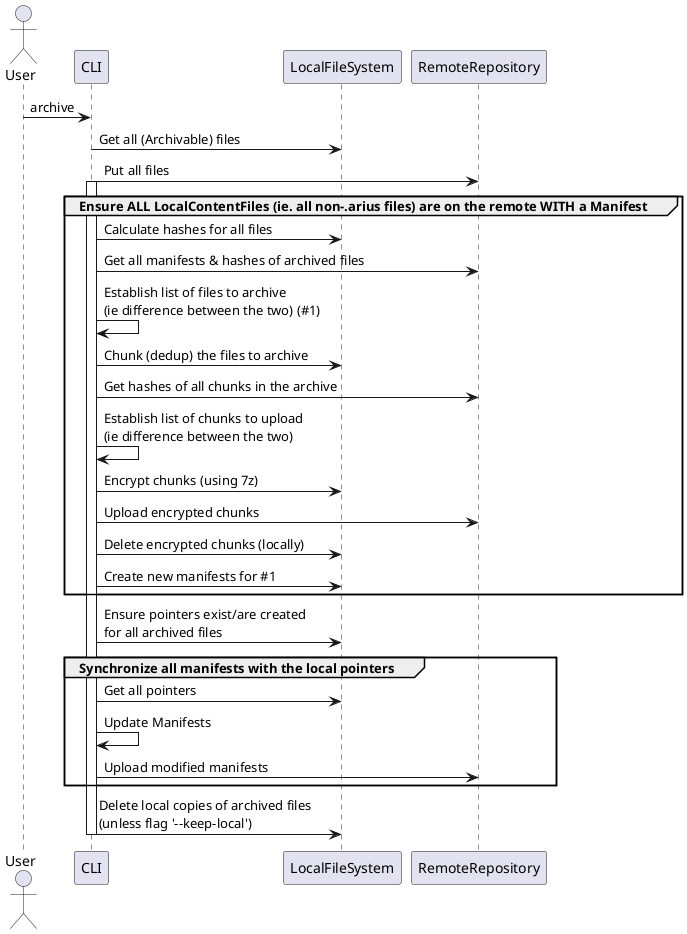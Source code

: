 @startuml archive_flow

' skinparam maxMessageSize 150

Actor User
User -> CLI: archive
' CLI -> CLI: parse arguments
CLI -> LocalFileSystem: Get all (Archivable) files
CLI -> RemoteRepository: Put all files

activate CLI

group Ensure ALL LocalContentFiles (ie. all non-.arius files) are on the remote WITH a Manifest
    CLI -> LocalFileSystem: Calculate hashes for all files
    CLI -> RemoteRepository: Get all manifests & hashes of archived files
    CLI -> CLI: Establish list of files to archive\n(ie difference between the two) (#1)
    CLI -> LocalFileSystem: Chunk (dedup) the files to archive
    CLI -> RemoteRepository: Get hashes of all chunks in the archive
    CLI -> CLI: Establish list of chunks to upload\n(ie difference between the two)
    CLI -> LocalFileSystem: Encrypt chunks (using 7z)
    CLI -> RemoteRepository: Upload encrypted chunks
    CLI -> LocalFileSystem: Delete encrypted chunks (locally)

    CLI -> LocalFileSystem: Create new manifests for #1
end

CLI -> LocalFileSystem: Ensure pointers exist/are created\nfor all archived files

group Synchronize all manifests with the local pointers
    CLI -> LocalFileSystem: Get all pointers

    CLI -> CLI: Update Manifests

    CLI -> RemoteRepository: Upload modified manifests
end

CLI -> LocalFileSystem: Delete local copies of archived files\n(unless flag '--keep-local')


' participant T1
' participant T2
' participant Main

' par
'     T1 -> Main ++ #red: start
'     Main --> T1 -- #red : done

'     else

'     T2 -> Main ++ #yellow: start
'     Main --> T2 -- #yellow : done
' end


deactivate CLI

@enduml